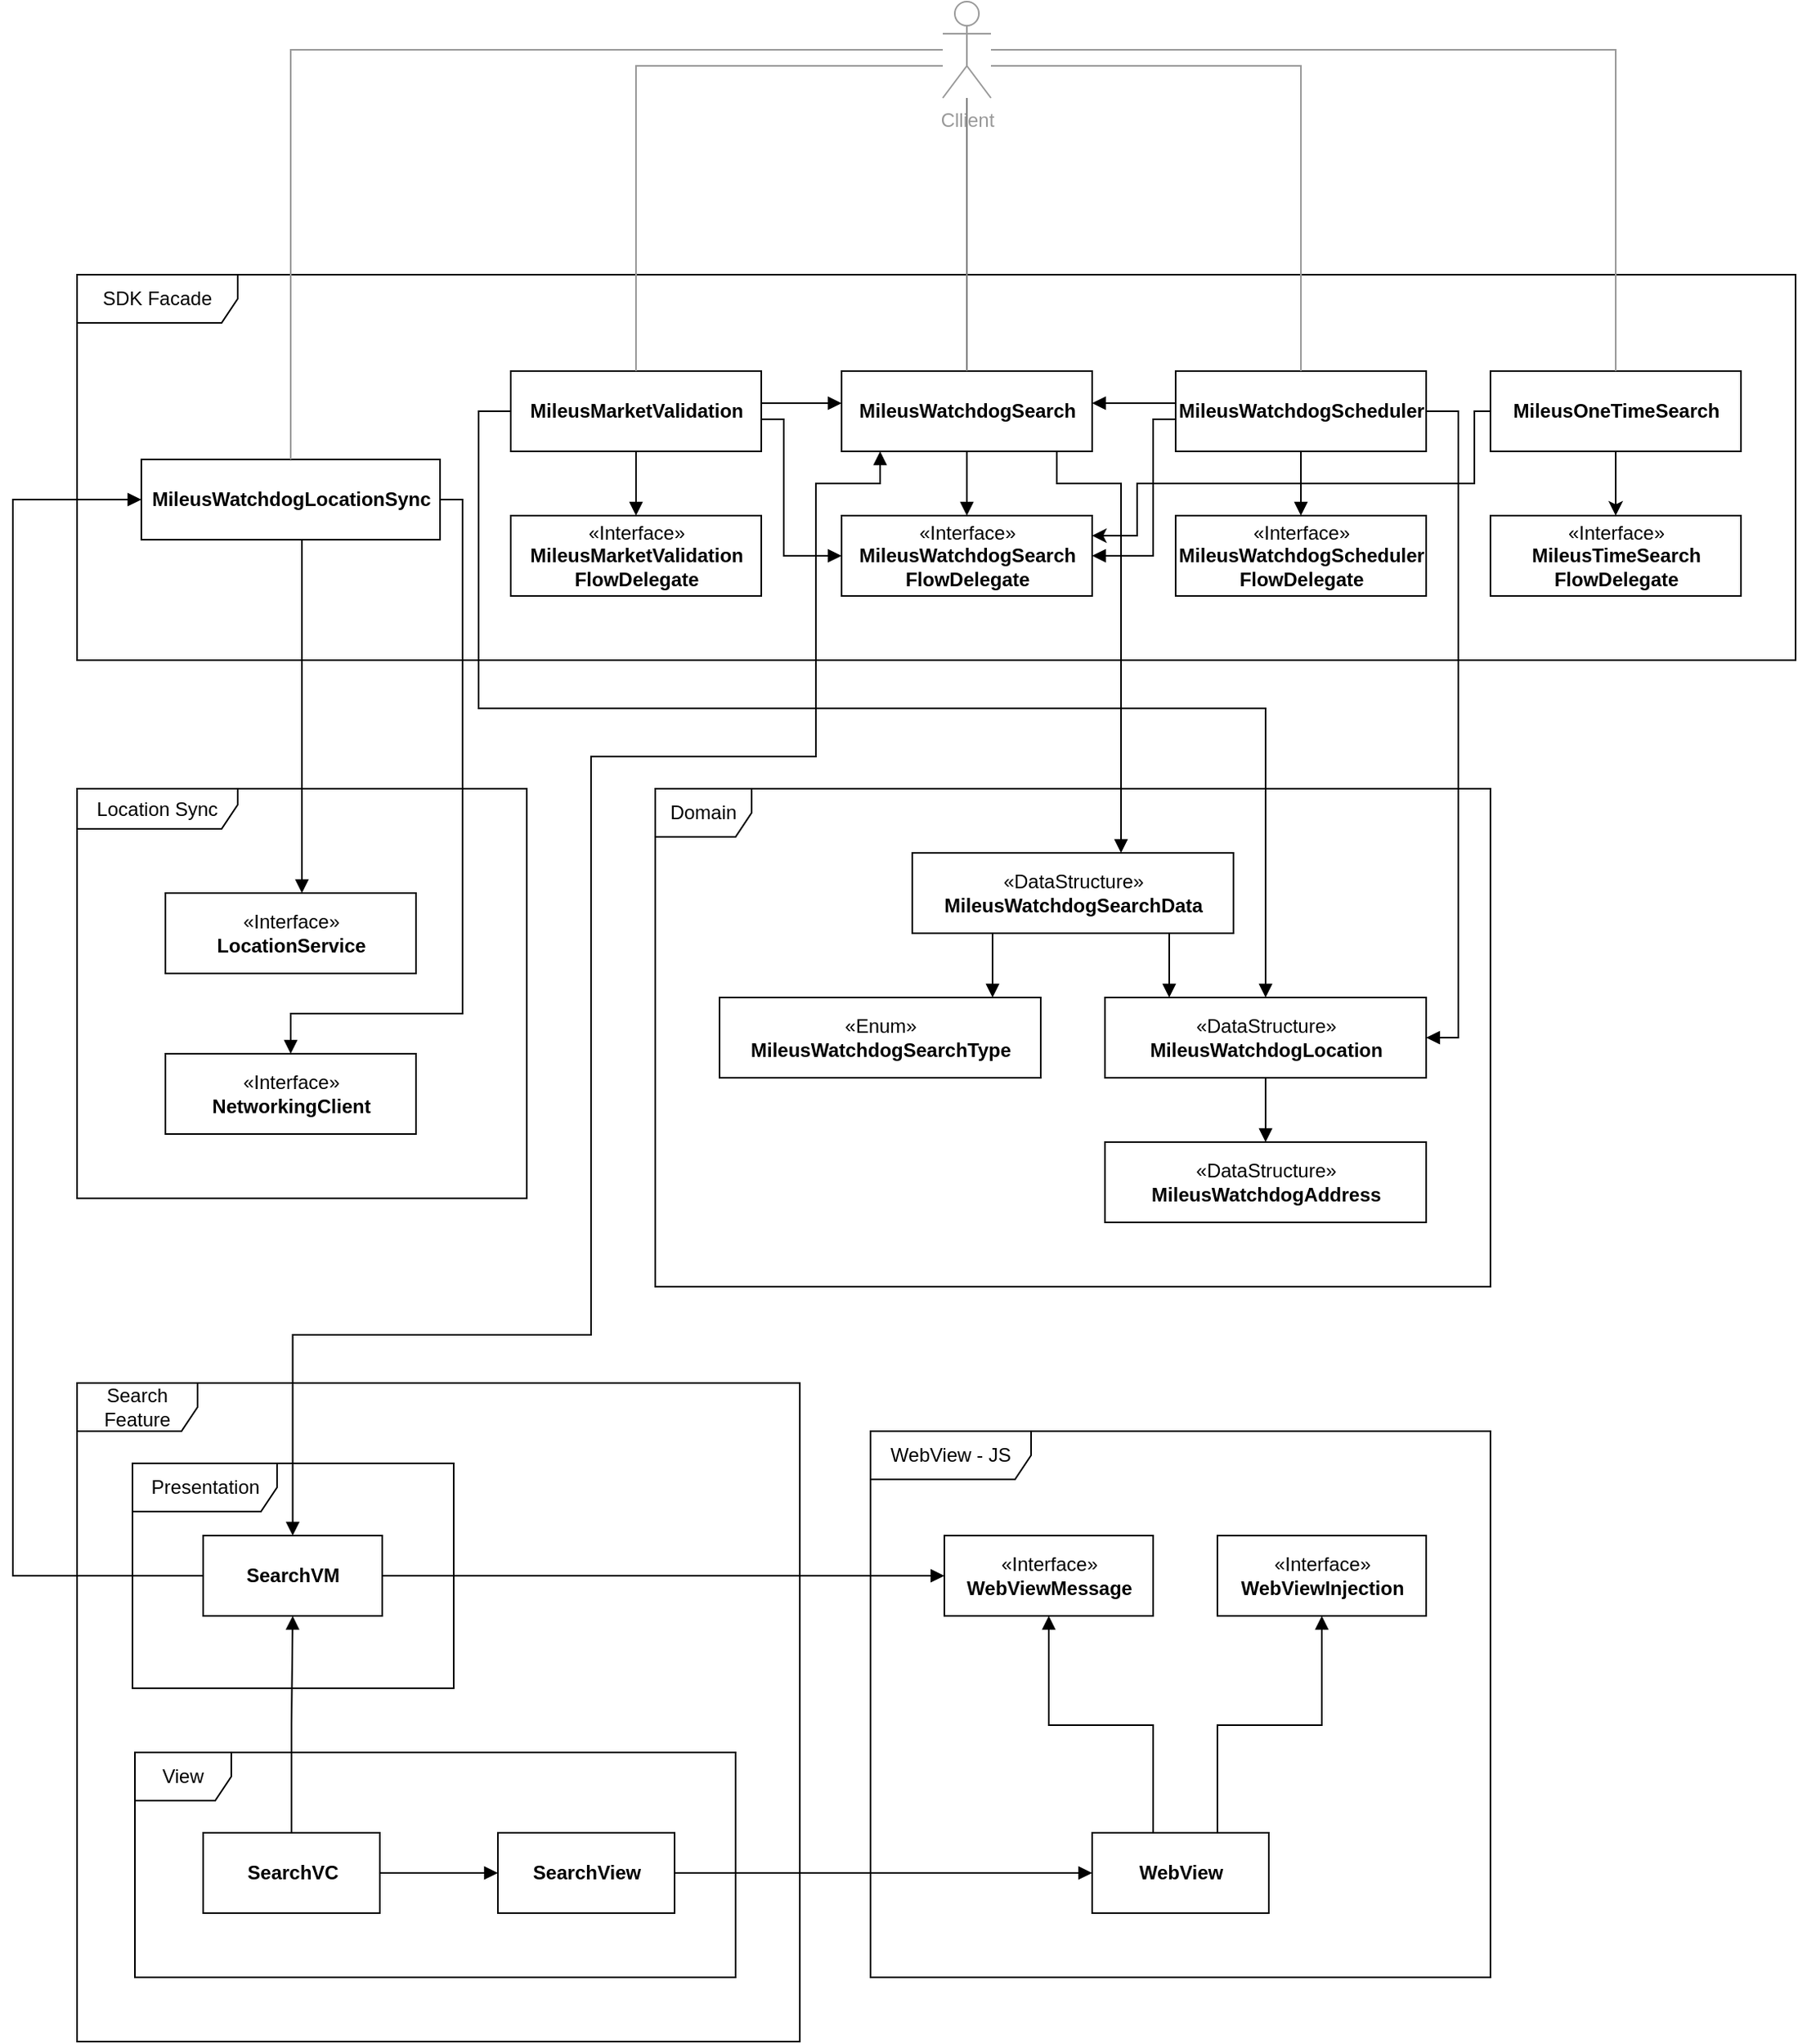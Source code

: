 <mxfile version="14.9.9" type="device"><diagram id="E0Ej8tFXjIeUvW2jHUBH" name="Page-1"><mxGraphModel dx="1940" dy="1778" grid="1" gridSize="10" guides="1" tooltips="1" connect="1" arrows="1" fold="1" page="1" pageScale="1" pageWidth="827" pageHeight="1169" math="0" shadow="0"><root><mxCell id="0"/><mxCell id="1" parent="0"/><mxCell id="9AiCBzjzPUEUPZ4vq1QK-59" value="Location Sync" style="shape=umlFrame;whiteSpace=wrap;html=1;strokeColor=#000000;width=100;height=25;" parent="1" vertex="1"><mxGeometry x="-430" y="190" width="280" height="255" as="geometry"/></mxCell><mxCell id="9AiCBzjzPUEUPZ4vq1QK-24" value="Domain" style="shape=umlFrame;whiteSpace=wrap;html=1;" parent="1" vertex="1"><mxGeometry x="-70" y="190" width="520" height="310" as="geometry"/></mxCell><mxCell id="9AiCBzjzPUEUPZ4vq1QK-49" value="Search Feature" style="shape=umlFrame;whiteSpace=wrap;html=1;width=75;height=30;" parent="1" vertex="1"><mxGeometry x="-430" y="560" width="450" height="410" as="geometry"/></mxCell><mxCell id="9AiCBzjzPUEUPZ4vq1QK-13" value="SDK Facade" style="shape=umlFrame;whiteSpace=wrap;html=1;width=100;height=30;" parent="1" vertex="1"><mxGeometry x="-430" y="-130" width="1070" height="240" as="geometry"/></mxCell><mxCell id="9AiCBzjzPUEUPZ4vq1QK-4" value="View" style="shape=umlFrame;whiteSpace=wrap;html=1;" parent="1" vertex="1"><mxGeometry x="-394" y="790" width="374" height="140" as="geometry"/></mxCell><mxCell id="9AiCBzjzPUEUPZ4vq1QK-3" value="" style="edgeStyle=orthogonalEdgeStyle;rounded=0;orthogonalLoop=1;jettySize=auto;html=1;endArrow=block;endFill=1;" parent="1" source="9AiCBzjzPUEUPZ4vq1QK-1" target="9AiCBzjzPUEUPZ4vq1QK-2" edge="1"><mxGeometry relative="1" as="geometry"/></mxCell><mxCell id="9AiCBzjzPUEUPZ4vq1QK-12" value="" style="edgeStyle=orthogonalEdgeStyle;rounded=0;orthogonalLoop=1;jettySize=auto;html=1;endArrow=block;endFill=1;" parent="1" source="9AiCBzjzPUEUPZ4vq1QK-1" target="9AiCBzjzPUEUPZ4vq1QK-11" edge="1"><mxGeometry relative="1" as="geometry"/></mxCell><mxCell id="9AiCBzjzPUEUPZ4vq1QK-1" value="&lt;b&gt;SearchVC&lt;/b&gt;" style="html=1;" parent="1" vertex="1"><mxGeometry x="-351.5" y="840" width="110" height="50" as="geometry"/></mxCell><mxCell id="9AiCBzjzPUEUPZ4vq1QK-64" style="edgeStyle=orthogonalEdgeStyle;rounded=0;orthogonalLoop=1;jettySize=auto;html=1;endArrow=block;endFill=1;strokeColor=#000000;" parent="1" source="9AiCBzjzPUEUPZ4vq1QK-2" target="9AiCBzjzPUEUPZ4vq1QK-63" edge="1"><mxGeometry relative="1" as="geometry"/></mxCell><mxCell id="9AiCBzjzPUEUPZ4vq1QK-2" value="&lt;b&gt;SearchView&lt;/b&gt;" style="html=1;" parent="1" vertex="1"><mxGeometry x="-168" y="840" width="110" height="50" as="geometry"/></mxCell><mxCell id="9AiCBzjzPUEUPZ4vq1QK-5" value="Presentation" style="shape=umlFrame;whiteSpace=wrap;html=1;width=90;height=30;" parent="1" vertex="1"><mxGeometry x="-395.5" y="610" width="200" height="140" as="geometry"/></mxCell><mxCell id="9AiCBzjzPUEUPZ4vq1QK-16" value="" style="edgeStyle=orthogonalEdgeStyle;rounded=0;orthogonalLoop=1;jettySize=auto;html=1;endArrow=block;endFill=1;startArrow=block;startFill=1;" parent="1" source="9AiCBzjzPUEUPZ4vq1QK-11" target="9AiCBzjzPUEUPZ4vq1QK-15" edge="1"><mxGeometry relative="1" as="geometry"><Array as="points"><mxPoint x="-296" y="530"/><mxPoint x="-110" y="530"/><mxPoint x="-110" y="170"/><mxPoint x="30" y="170"/><mxPoint x="30"/><mxPoint x="70"/></Array></mxGeometry></mxCell><mxCell id="9AiCBzjzPUEUPZ4vq1QK-67" style="edgeStyle=orthogonalEdgeStyle;rounded=0;orthogonalLoop=1;jettySize=auto;html=1;endArrow=block;endFill=1;strokeColor=#000000;" parent="1" source="9AiCBzjzPUEUPZ4vq1QK-11" target="9AiCBzjzPUEUPZ4vq1QK-23" edge="1"><mxGeometry relative="1" as="geometry"><Array as="points"><mxPoint x="-470" y="680"/><mxPoint x="-470" y="10"/></Array></mxGeometry></mxCell><mxCell id="9AiCBzjzPUEUPZ4vq1QK-68" style="edgeStyle=orthogonalEdgeStyle;rounded=0;orthogonalLoop=1;jettySize=auto;html=1;endArrow=block;endFill=1;strokeColor=#000000;" parent="1" source="9AiCBzjzPUEUPZ4vq1QK-11" target="9AiCBzjzPUEUPZ4vq1QK-65" edge="1"><mxGeometry relative="1" as="geometry"/></mxCell><mxCell id="9AiCBzjzPUEUPZ4vq1QK-11" value="&lt;b&gt;SearchVM&lt;/b&gt;" style="html=1;" parent="1" vertex="1"><mxGeometry x="-351.5" y="655" width="111.5" height="50" as="geometry"/></mxCell><mxCell id="9AiCBzjzPUEUPZ4vq1QK-38" style="edgeStyle=orthogonalEdgeStyle;rounded=0;orthogonalLoop=1;jettySize=auto;html=1;endArrow=block;endFill=1;" parent="1" source="9AiCBzjzPUEUPZ4vq1QK-15" target="9AiCBzjzPUEUPZ4vq1QK-37" edge="1"><mxGeometry relative="1" as="geometry"><Array as="points"><mxPoint x="124" y="-10"/><mxPoint x="124" y="-10"/></Array></mxGeometry></mxCell><mxCell id="9AiCBzjzPUEUPZ4vq1QK-52" style="edgeStyle=orthogonalEdgeStyle;rounded=0;orthogonalLoop=1;jettySize=auto;html=1;endArrow=block;endFill=1;strokeColor=#000000;" parent="1" source="9AiCBzjzPUEUPZ4vq1QK-15" target="9AiCBzjzPUEUPZ4vq1QK-26" edge="1"><mxGeometry relative="1" as="geometry"><Array as="points"><mxPoint x="180"/><mxPoint x="220"/></Array></mxGeometry></mxCell><mxCell id="9AiCBzjzPUEUPZ4vq1QK-15" value="&lt;b&gt;MileusWatchdogSearch&lt;/b&gt;" style="html=1;" parent="1" vertex="1"><mxGeometry x="46" y="-70" width="156" height="50" as="geometry"/></mxCell><mxCell id="9AiCBzjzPUEUPZ4vq1QK-19" style="edgeStyle=orthogonalEdgeStyle;rounded=0;orthogonalLoop=1;jettySize=auto;html=1;endArrow=block;endFill=1;" parent="1" source="9AiCBzjzPUEUPZ4vq1QK-17" target="9AiCBzjzPUEUPZ4vq1QK-15" edge="1"><mxGeometry relative="1" as="geometry"><Array as="points"><mxPoint x="30" y="-50"/><mxPoint x="30" y="-50"/></Array></mxGeometry></mxCell><mxCell id="9AiCBzjzPUEUPZ4vq1QK-36" style="edgeStyle=orthogonalEdgeStyle;rounded=0;orthogonalLoop=1;jettySize=auto;html=1;endArrow=block;endFill=1;" parent="1" source="9AiCBzjzPUEUPZ4vq1QK-17" target="9AiCBzjzPUEUPZ4vq1QK-35" edge="1"><mxGeometry relative="1" as="geometry"><Array as="points"><mxPoint x="-82"/><mxPoint x="-82"/></Array></mxGeometry></mxCell><mxCell id="9AiCBzjzPUEUPZ4vq1QK-42" style="edgeStyle=orthogonalEdgeStyle;rounded=0;orthogonalLoop=1;jettySize=auto;html=1;endArrow=block;endFill=1;" parent="1" source="9AiCBzjzPUEUPZ4vq1QK-17" target="9AiCBzjzPUEUPZ4vq1QK-37" edge="1"><mxGeometry relative="1" as="geometry"><Array as="points"><mxPoint x="10" y="-40"/><mxPoint x="10" y="45"/></Array></mxGeometry></mxCell><mxCell id="9AiCBzjzPUEUPZ4vq1QK-53" style="edgeStyle=orthogonalEdgeStyle;rounded=0;orthogonalLoop=1;jettySize=auto;html=1;endArrow=block;endFill=1;strokeColor=#000000;" parent="1" source="9AiCBzjzPUEUPZ4vq1QK-17" target="9AiCBzjzPUEUPZ4vq1QK-28" edge="1"><mxGeometry relative="1" as="geometry"><Array as="points"><mxPoint x="-180" y="-45"/><mxPoint x="-180" y="140"/><mxPoint x="310" y="140"/></Array></mxGeometry></mxCell><mxCell id="9AiCBzjzPUEUPZ4vq1QK-17" value="&lt;b&gt;MileusMarketValidation&lt;/b&gt;" style="html=1;" parent="1" vertex="1"><mxGeometry x="-160" y="-70" width="156" height="50" as="geometry"/></mxCell><mxCell id="9AiCBzjzPUEUPZ4vq1QK-22" style="edgeStyle=orthogonalEdgeStyle;rounded=0;orthogonalLoop=1;jettySize=auto;html=1;endArrow=block;endFill=1;" parent="1" source="9AiCBzjzPUEUPZ4vq1QK-20" target="9AiCBzjzPUEUPZ4vq1QK-15" edge="1"><mxGeometry relative="1" as="geometry"><Array as="points"><mxPoint x="230" y="-50"/><mxPoint x="230" y="-50"/></Array></mxGeometry></mxCell><mxCell id="9AiCBzjzPUEUPZ4vq1QK-40" style="edgeStyle=orthogonalEdgeStyle;rounded=0;orthogonalLoop=1;jettySize=auto;html=1;endArrow=block;endFill=1;" parent="1" source="9AiCBzjzPUEUPZ4vq1QK-20" target="9AiCBzjzPUEUPZ4vq1QK-39" edge="1"><mxGeometry relative="1" as="geometry"><Array as="points"><mxPoint x="332"/><mxPoint x="332"/></Array></mxGeometry></mxCell><mxCell id="9AiCBzjzPUEUPZ4vq1QK-43" style="edgeStyle=orthogonalEdgeStyle;rounded=0;orthogonalLoop=1;jettySize=auto;html=1;endArrow=block;endFill=1;" parent="1" source="9AiCBzjzPUEUPZ4vq1QK-20" target="9AiCBzjzPUEUPZ4vq1QK-37" edge="1"><mxGeometry relative="1" as="geometry"><Array as="points"><mxPoint x="240" y="-40"/><mxPoint x="240" y="45"/></Array></mxGeometry></mxCell><mxCell id="9AiCBzjzPUEUPZ4vq1QK-54" style="edgeStyle=orthogonalEdgeStyle;rounded=0;orthogonalLoop=1;jettySize=auto;html=1;endArrow=block;endFill=1;strokeColor=#000000;" parent="1" source="9AiCBzjzPUEUPZ4vq1QK-20" target="9AiCBzjzPUEUPZ4vq1QK-28" edge="1"><mxGeometry relative="1" as="geometry"><Array as="points"><mxPoint x="430" y="-45"/><mxPoint x="430" y="345"/></Array></mxGeometry></mxCell><mxCell id="9AiCBzjzPUEUPZ4vq1QK-20" value="&lt;b&gt;MileusWatchdogScheduler&lt;/b&gt;" style="html=1;" parent="1" vertex="1"><mxGeometry x="254" y="-70" width="156" height="50" as="geometry"/></mxCell><mxCell id="9AiCBzjzPUEUPZ4vq1QK-56" style="edgeStyle=orthogonalEdgeStyle;rounded=0;orthogonalLoop=1;jettySize=auto;html=1;endArrow=block;endFill=1;strokeColor=#000000;" parent="1" source="9AiCBzjzPUEUPZ4vq1QK-23" target="9AiCBzjzPUEUPZ4vq1QK-55" edge="1"><mxGeometry relative="1" as="geometry"><Array as="points"><mxPoint x="-290" y="130"/><mxPoint x="-290" y="130"/></Array></mxGeometry></mxCell><mxCell id="9AiCBzjzPUEUPZ4vq1QK-23" value="&lt;b&gt;MileusWatchdogLocationSync&lt;/b&gt;" style="html=1;" parent="1" vertex="1"><mxGeometry x="-390" y="-15" width="186" height="50" as="geometry"/></mxCell><mxCell id="9AiCBzjzPUEUPZ4vq1QK-33" style="edgeStyle=orthogonalEdgeStyle;rounded=0;orthogonalLoop=1;jettySize=auto;html=1;endArrow=block;endFill=1;" parent="1" source="9AiCBzjzPUEUPZ4vq1QK-26" target="9AiCBzjzPUEUPZ4vq1QK-27" edge="1"><mxGeometry relative="1" as="geometry"><Array as="points"><mxPoint x="140" y="300"/><mxPoint x="140" y="300"/></Array></mxGeometry></mxCell><mxCell id="9AiCBzjzPUEUPZ4vq1QK-34" style="edgeStyle=orthogonalEdgeStyle;rounded=0;orthogonalLoop=1;jettySize=auto;html=1;endArrow=block;endFill=1;" parent="1" source="9AiCBzjzPUEUPZ4vq1QK-26" target="9AiCBzjzPUEUPZ4vq1QK-28" edge="1"><mxGeometry relative="1" as="geometry"><Array as="points"><mxPoint x="250" y="300"/><mxPoint x="250" y="300"/></Array></mxGeometry></mxCell><mxCell id="9AiCBzjzPUEUPZ4vq1QK-26" value="«DataStructure»&lt;br&gt;&lt;b&gt;MileusWatchdogSearchData&lt;/b&gt;" style="html=1;" parent="1" vertex="1"><mxGeometry x="90" y="230" width="200" height="50" as="geometry"/></mxCell><mxCell id="9AiCBzjzPUEUPZ4vq1QK-27" value="«Enum»&lt;br&gt;&lt;b&gt;MileusWatchdogSearchType&lt;/b&gt;" style="html=1;" parent="1" vertex="1"><mxGeometry x="-30" y="320" width="200" height="50" as="geometry"/></mxCell><mxCell id="9AiCBzjzPUEUPZ4vq1QK-30" style="edgeStyle=orthogonalEdgeStyle;rounded=0;orthogonalLoop=1;jettySize=auto;html=1;endArrow=block;endFill=1;" parent="1" source="9AiCBzjzPUEUPZ4vq1QK-28" target="9AiCBzjzPUEUPZ4vq1QK-29" edge="1"><mxGeometry relative="1" as="geometry"/></mxCell><mxCell id="9AiCBzjzPUEUPZ4vq1QK-28" value="«DataStructure»&lt;br&gt;&lt;b&gt;MileusWatchdogLocation&lt;/b&gt;" style="html=1;" parent="1" vertex="1"><mxGeometry x="210" y="320" width="200" height="50" as="geometry"/></mxCell><mxCell id="9AiCBzjzPUEUPZ4vq1QK-29" value="«DataStructure»&lt;br&gt;&lt;b&gt;MileusWatchdogAddress&lt;/b&gt;" style="html=1;" parent="1" vertex="1"><mxGeometry x="210" y="410" width="200" height="50" as="geometry"/></mxCell><mxCell id="9AiCBzjzPUEUPZ4vq1QK-35" value="«Interface»&lt;b&gt;&lt;br&gt;MileusMarketValidation&lt;br&gt;FlowDelegate&lt;/b&gt;" style="html=1;" parent="1" vertex="1"><mxGeometry x="-160" y="20" width="156" height="50" as="geometry"/></mxCell><mxCell id="9AiCBzjzPUEUPZ4vq1QK-37" value="«Interface»&lt;b&gt;&lt;br&gt;MileusWatchdogSearch&lt;br&gt;FlowDelegate&lt;/b&gt;" style="html=1;" parent="1" vertex="1"><mxGeometry x="46" y="20" width="156" height="50" as="geometry"/></mxCell><mxCell id="9AiCBzjzPUEUPZ4vq1QK-39" value="«Interface»&lt;b&gt;&lt;br&gt;MileusWatchdogScheduler&lt;br&gt;FlowDelegate&lt;/b&gt;" style="html=1;" parent="1" vertex="1"><mxGeometry x="254" y="20" width="156" height="50" as="geometry"/></mxCell><mxCell id="9AiCBzjzPUEUPZ4vq1QK-45" style="edgeStyle=orthogonalEdgeStyle;rounded=0;orthogonalLoop=1;jettySize=auto;html=1;endArrow=none;endFill=0;strokeColor=#999999;" parent="1" source="9AiCBzjzPUEUPZ4vq1QK-44" target="9AiCBzjzPUEUPZ4vq1QK-17" edge="1"><mxGeometry relative="1" as="geometry"><Array as="points"><mxPoint x="-82" y="-260"/></Array></mxGeometry></mxCell><mxCell id="9AiCBzjzPUEUPZ4vq1QK-46" value="" style="edgeStyle=orthogonalEdgeStyle;rounded=0;orthogonalLoop=1;jettySize=auto;html=1;endArrow=none;endFill=0;strokeColor=#808080;" parent="1" source="9AiCBzjzPUEUPZ4vq1QK-44" target="9AiCBzjzPUEUPZ4vq1QK-15" edge="1"><mxGeometry relative="1" as="geometry"><mxPoint x="124" y="-190" as="sourcePoint"/><mxPoint x="110" y="-50" as="targetPoint"/><Array as="points"/></mxGeometry></mxCell><mxCell id="9AiCBzjzPUEUPZ4vq1QK-47" style="edgeStyle=orthogonalEdgeStyle;rounded=0;orthogonalLoop=1;jettySize=auto;html=1;endArrow=none;endFill=0;strokeColor=#999999;" parent="1" source="9AiCBzjzPUEUPZ4vq1QK-44" target="9AiCBzjzPUEUPZ4vq1QK-20" edge="1"><mxGeometry relative="1" as="geometry"><Array as="points"><mxPoint x="332" y="-260"/></Array></mxGeometry></mxCell><mxCell id="9AiCBzjzPUEUPZ4vq1QK-48" style="edgeStyle=orthogonalEdgeStyle;rounded=0;orthogonalLoop=1;jettySize=auto;html=1;endArrow=none;endFill=0;strokeColor=#999999;" parent="1" source="9AiCBzjzPUEUPZ4vq1QK-44" target="9AiCBzjzPUEUPZ4vq1QK-23" edge="1"><mxGeometry relative="1" as="geometry"><Array as="points"><mxPoint x="-297" y="-270"/></Array></mxGeometry></mxCell><mxCell id="9AiCBzjzPUEUPZ4vq1QK-44" value="&lt;font color=&quot;#999999&quot;&gt;Cllient&lt;/font&gt;" style="shape=umlActor;verticalLabelPosition=bottom;verticalAlign=top;html=1;strokeColor=#999999;" parent="1" vertex="1"><mxGeometry x="109" y="-300" width="30" height="60" as="geometry"/></mxCell><mxCell id="9AiCBzjzPUEUPZ4vq1QK-57" value="«Interface»&lt;br&gt;&lt;b&gt;NetworkingClient&lt;/b&gt;" style="html=1;" parent="1" vertex="1"><mxGeometry x="-375" y="355" width="156" height="50" as="geometry"/></mxCell><mxCell id="9AiCBzjzPUEUPZ4vq1QK-55" value="«Interface»&lt;br&gt;&lt;b&gt;LocationService&lt;/b&gt;" style="html=1;" parent="1" vertex="1"><mxGeometry x="-375" y="255" width="156" height="50" as="geometry"/></mxCell><mxCell id="9AiCBzjzPUEUPZ4vq1QK-60" value="" style="edgeStyle=orthogonalEdgeStyle;rounded=0;orthogonalLoop=1;jettySize=auto;html=1;endArrow=block;endFill=1;strokeColor=#000000;" parent="1" source="9AiCBzjzPUEUPZ4vq1QK-23" target="9AiCBzjzPUEUPZ4vq1QK-57" edge="1"><mxGeometry relative="1" as="geometry"><mxPoint x="-297" y="35" as="sourcePoint"/><mxPoint x="-290" y="330" as="targetPoint"/><Array as="points"><mxPoint x="-190" y="10"/><mxPoint x="-190" y="330"/><mxPoint x="-297" y="330"/></Array></mxGeometry></mxCell><mxCell id="9AiCBzjzPUEUPZ4vq1QK-61" value="WebView - JS" style="shape=umlFrame;whiteSpace=wrap;html=1;strokeColor=#000000;width=100;height=30;" parent="1" vertex="1"><mxGeometry x="64" y="590" width="386" height="340" as="geometry"/></mxCell><mxCell id="9AiCBzjzPUEUPZ4vq1QK-69" style="edgeStyle=orthogonalEdgeStyle;rounded=0;orthogonalLoop=1;jettySize=auto;html=1;endArrow=block;endFill=1;strokeColor=#000000;" parent="1" source="9AiCBzjzPUEUPZ4vq1QK-63" target="9AiCBzjzPUEUPZ4vq1QK-65" edge="1"><mxGeometry relative="1" as="geometry"><Array as="points"><mxPoint x="240" y="773"/><mxPoint x="175" y="773"/></Array></mxGeometry></mxCell><mxCell id="9AiCBzjzPUEUPZ4vq1QK-72" style="edgeStyle=orthogonalEdgeStyle;rounded=0;orthogonalLoop=1;jettySize=auto;html=1;endArrow=block;endFill=1;strokeColor=#000000;" parent="1" source="9AiCBzjzPUEUPZ4vq1QK-63" target="9AiCBzjzPUEUPZ4vq1QK-66" edge="1"><mxGeometry relative="1" as="geometry"><Array as="points"><mxPoint x="280" y="773"/><mxPoint x="345" y="773"/></Array></mxGeometry></mxCell><mxCell id="9AiCBzjzPUEUPZ4vq1QK-63" value="&lt;b&gt;WebView&lt;/b&gt;" style="html=1;" parent="1" vertex="1"><mxGeometry x="202" y="840" width="110" height="50" as="geometry"/></mxCell><mxCell id="9AiCBzjzPUEUPZ4vq1QK-65" value="«Interface»&lt;br&gt;&lt;b&gt;WebViewMessage&lt;/b&gt;" style="html=1;" parent="1" vertex="1"><mxGeometry x="110" y="655" width="130" height="50" as="geometry"/></mxCell><mxCell id="9AiCBzjzPUEUPZ4vq1QK-66" value="«Interface»&lt;br&gt;&lt;b&gt;WebViewInjection&lt;/b&gt;" style="html=1;" parent="1" vertex="1"><mxGeometry x="280" y="655" width="130" height="50" as="geometry"/></mxCell><mxCell id="szDokSOFLUsDp8EB20-3-5" style="edgeStyle=orthogonalEdgeStyle;rounded=0;orthogonalLoop=1;jettySize=auto;html=1;entryX=1;entryY=0.25;entryDx=0;entryDy=0;" edge="1" parent="1" source="szDokSOFLUsDp8EB20-3-1" target="9AiCBzjzPUEUPZ4vq1QK-37"><mxGeometry relative="1" as="geometry"><Array as="points"><mxPoint x="440" y="-45"/><mxPoint x="440"/><mxPoint x="230"/><mxPoint x="230" y="32"/></Array></mxGeometry></mxCell><mxCell id="szDokSOFLUsDp8EB20-3-8" style="edgeStyle=orthogonalEdgeStyle;rounded=0;orthogonalLoop=1;jettySize=auto;html=1;entryX=0.5;entryY=0;entryDx=0;entryDy=0;" edge="1" parent="1" source="szDokSOFLUsDp8EB20-3-1" target="szDokSOFLUsDp8EB20-3-3"><mxGeometry relative="1" as="geometry"/></mxCell><mxCell id="szDokSOFLUsDp8EB20-3-1" value="&lt;b&gt;MileusOneTimeSearch&lt;/b&gt;" style="html=1;" vertex="1" parent="1"><mxGeometry x="450" y="-70" width="156" height="50" as="geometry"/></mxCell><mxCell id="szDokSOFLUsDp8EB20-3-3" value="«Interface»&lt;b&gt;&lt;br&gt;MileusTimeSearch&lt;br&gt;FlowDelegate&lt;/b&gt;" style="html=1;" vertex="1" parent="1"><mxGeometry x="450" y="20" width="156" height="50" as="geometry"/></mxCell><mxCell id="szDokSOFLUsDp8EB20-3-7" style="edgeStyle=orthogonalEdgeStyle;rounded=0;orthogonalLoop=1;jettySize=auto;html=1;endArrow=none;endFill=0;strokeColor=#999999;" edge="1" parent="1" target="szDokSOFLUsDp8EB20-3-1"><mxGeometry relative="1" as="geometry"><Array as="points"><mxPoint x="528" y="-270"/></Array><mxPoint x="139.0" y="-270" as="sourcePoint"/><mxPoint x="332.0" y="-80" as="targetPoint"/></mxGeometry></mxCell></root></mxGraphModel></diagram></mxfile>